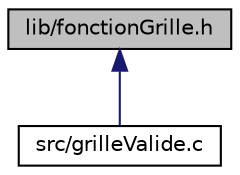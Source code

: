 digraph "lib/fonctionGrille.h"
{
  edge [fontname="Helvetica",fontsize="10",labelfontname="Helvetica",labelfontsize="10"];
  node [fontname="Helvetica",fontsize="10",shape=record];
  Node3 [label="lib/fonctionGrille.h",height=0.2,width=0.4,color="black", fillcolor="grey75", style="filled", fontcolor="black"];
  Node3 -> Node4 [dir="back",color="midnightblue",fontsize="10",style="solid",fontname="Helvetica"];
  Node4 [label="src/grilleValide.c",height=0.2,width=0.4,color="black", fillcolor="white", style="filled",URL="$grilleValide_8c.html",tooltip="test des fonction d&#39;initialisation de la grille "];
}

